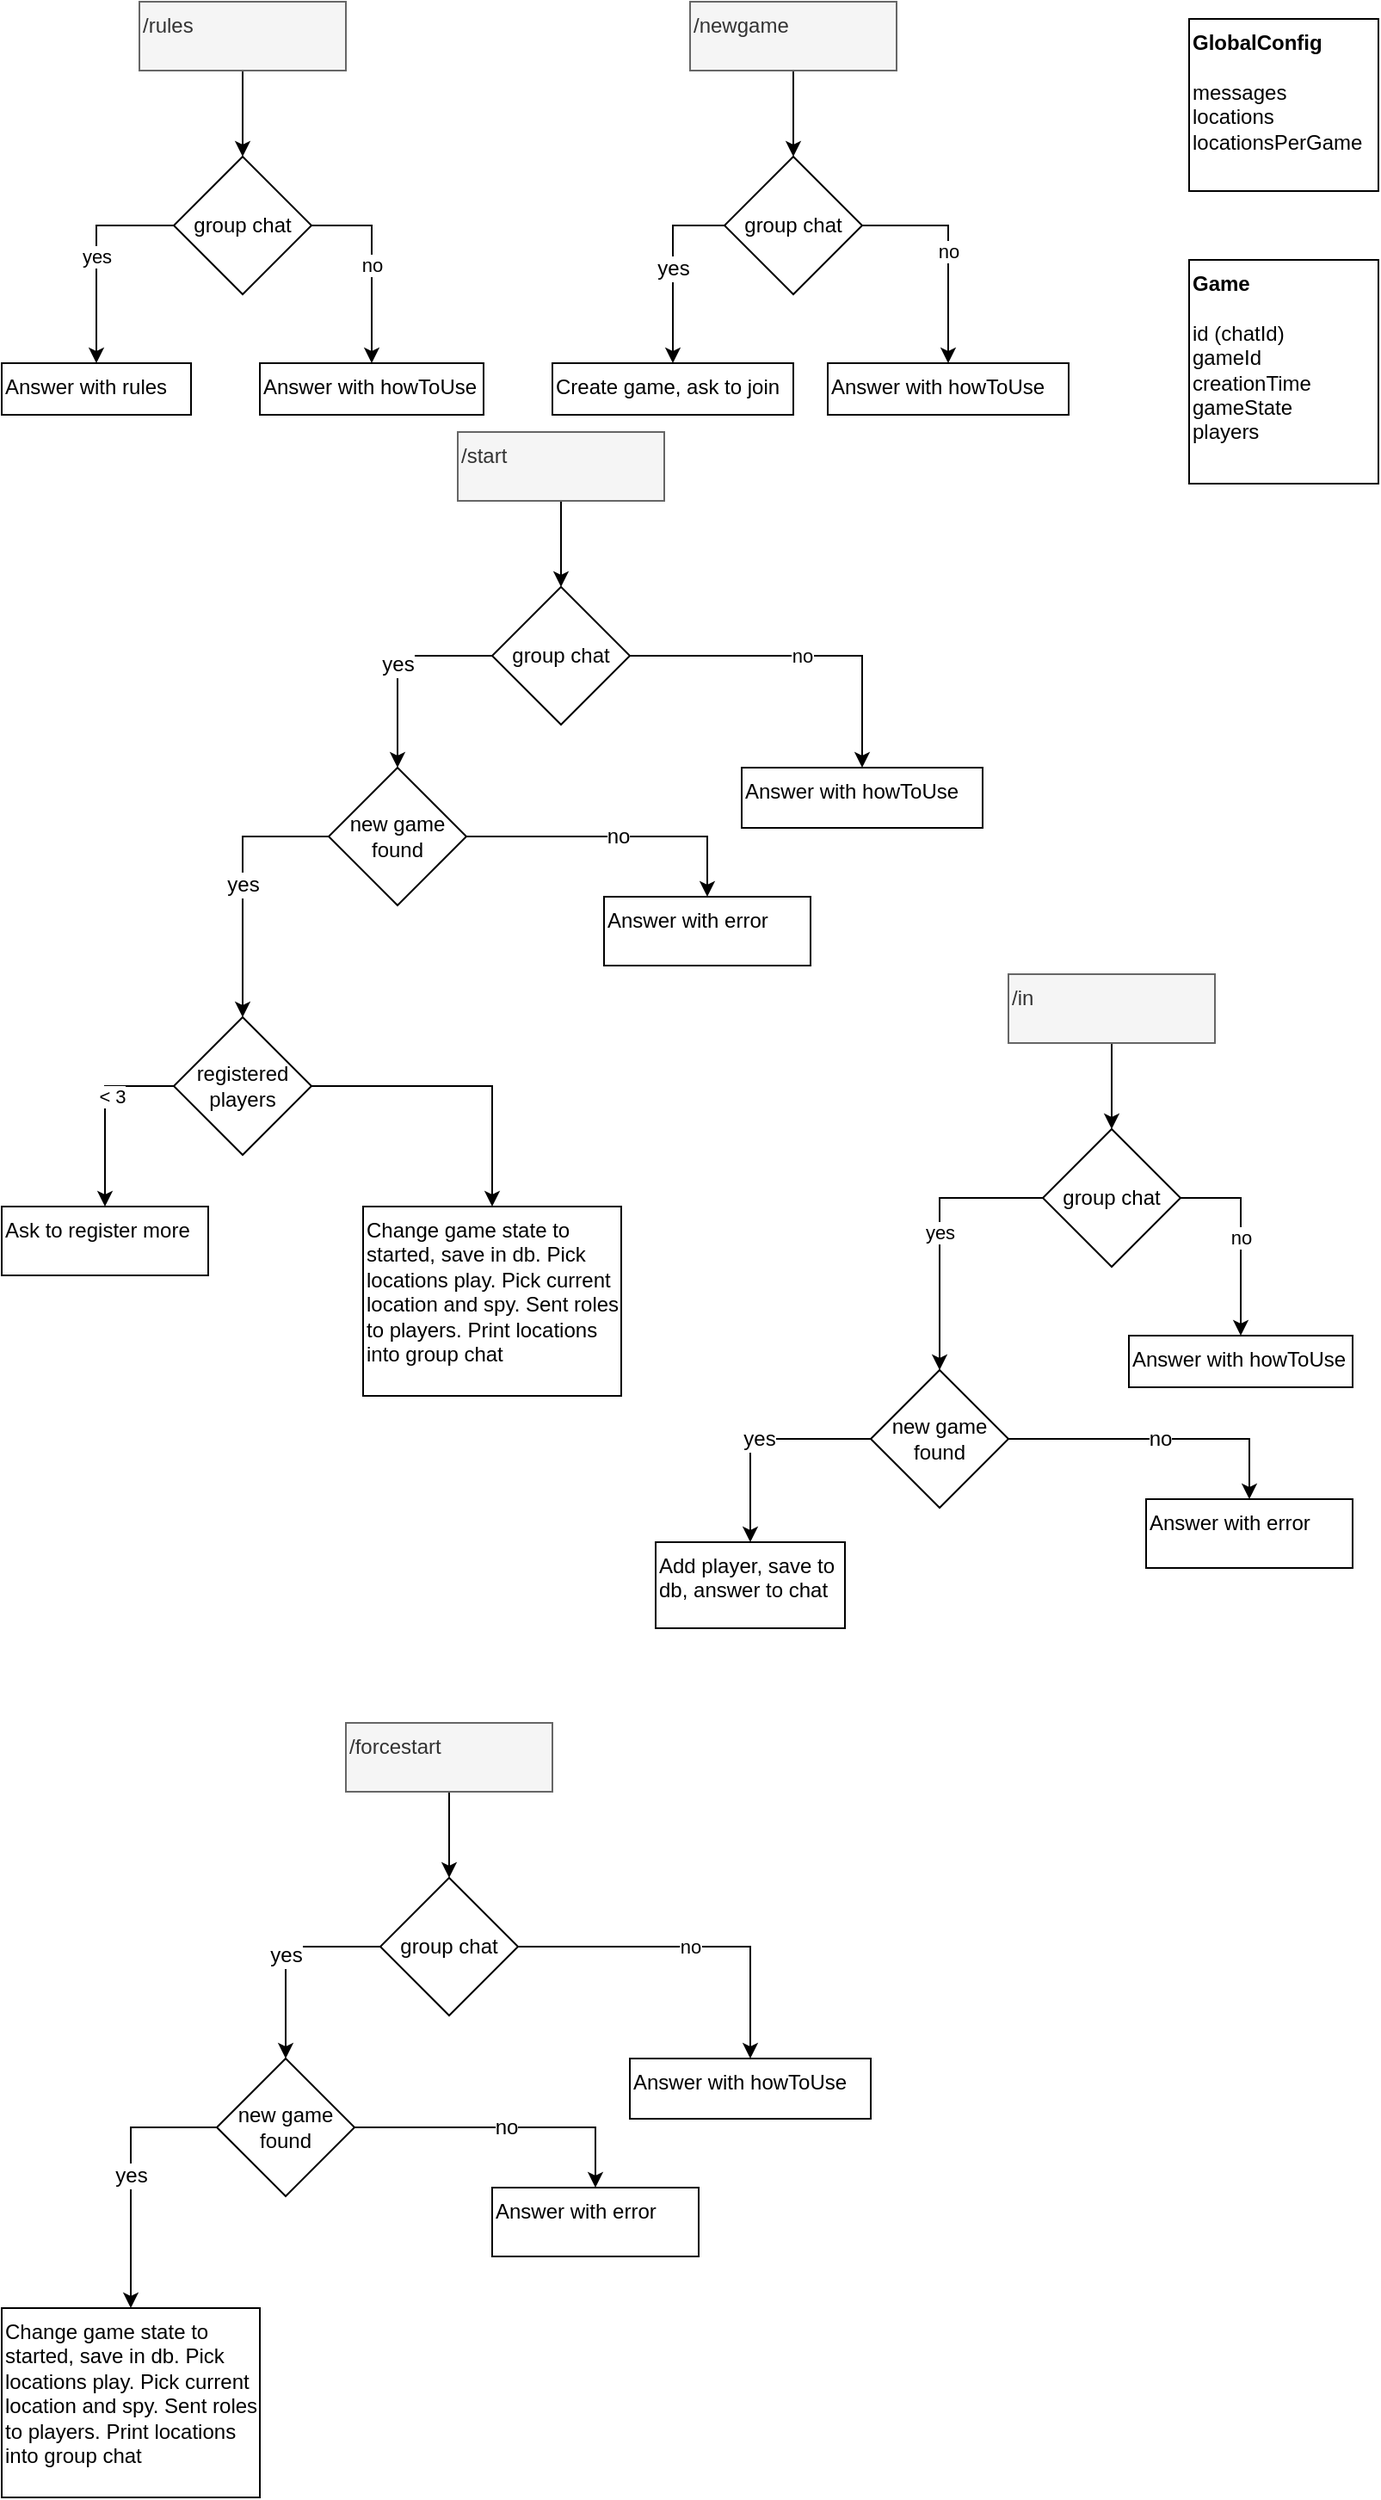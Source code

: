 <mxfile version="15.7.3" type="device" pages="2"><diagram id="-h2Nzx8fzw9hJgHZPC10" name="flows"><mxGraphModel dx="1422" dy="857" grid="1" gridSize="10" guides="1" tooltips="1" connect="1" arrows="1" fold="1" page="1" pageScale="1" pageWidth="827" pageHeight="1169" math="0" shadow="0"><root><mxCell id="0"/><mxCell id="1" parent="0"/><mxCell id="kr_20Z7jiXfzJLcLaK5S-1" value="&lt;b&gt;GlobalConfig&lt;/b&gt;&lt;br&gt;&lt;br&gt;messages&lt;br&gt;locations&lt;br&gt;locationsPerGame" style="rounded=0;whiteSpace=wrap;html=1;verticalAlign=top;align=left;" parent="1" vertex="1"><mxGeometry x="700" y="30" width="110" height="100" as="geometry"/></mxCell><mxCell id="kr_20Z7jiXfzJLcLaK5S-13" style="edgeStyle=orthogonalEdgeStyle;rounded=0;orthogonalLoop=1;jettySize=auto;html=1;exitX=0.5;exitY=1;exitDx=0;exitDy=0;entryX=0.5;entryY=0;entryDx=0;entryDy=0;" parent="1" source="kr_20Z7jiXfzJLcLaK5S-4" target="kr_20Z7jiXfzJLcLaK5S-9" edge="1"><mxGeometry relative="1" as="geometry"/></mxCell><mxCell id="kr_20Z7jiXfzJLcLaK5S-4" value="/newgame" style="rounded=0;whiteSpace=wrap;html=1;align=left;verticalAlign=top;fillColor=#f5f5f5;fontColor=#333333;strokeColor=#666666;" parent="1" vertex="1"><mxGeometry x="410" y="20" width="120" height="40" as="geometry"/></mxCell><mxCell id="kr_20Z7jiXfzJLcLaK5S-7" value="Change game state to started, save in db. Pick locations play. Pick current location and spy. Sent roles to players. Print locations into group chat" style="rounded=0;whiteSpace=wrap;html=1;align=left;verticalAlign=top;" parent="1" vertex="1"><mxGeometry x="220" y="720" width="150" height="110" as="geometry"/></mxCell><mxCell id="kr_20Z7jiXfzJLcLaK5S-12" value="no" style="edgeStyle=orthogonalEdgeStyle;rounded=0;orthogonalLoop=1;jettySize=auto;html=1;exitX=1;exitY=0.5;exitDx=0;exitDy=0;entryX=0.5;entryY=0;entryDx=0;entryDy=0;" parent="1" source="kr_20Z7jiXfzJLcLaK5S-9" target="kr_20Z7jiXfzJLcLaK5S-10" edge="1"><mxGeometry relative="1" as="geometry"/></mxCell><mxCell id="IOLPNLa4gOpAJ0fg32Z4-12" value="yes" style="edgeStyle=orthogonalEdgeStyle;rounded=0;orthogonalLoop=1;jettySize=auto;html=1;exitX=0;exitY=0.5;exitDx=0;exitDy=0;entryX=0.5;entryY=0;entryDx=0;entryDy=0;fontSize=12;" parent="1" source="kr_20Z7jiXfzJLcLaK5S-9" target="IOLPNLa4gOpAJ0fg32Z4-15" edge="1"><mxGeometry relative="1" as="geometry"><mxPoint x="400" y="220" as="targetPoint"/></mxGeometry></mxCell><mxCell id="kr_20Z7jiXfzJLcLaK5S-9" value="group chat" style="rhombus;whiteSpace=wrap;html=1;align=center;verticalAlign=middle;" parent="1" vertex="1"><mxGeometry x="430" y="110" width="80" height="80" as="geometry"/></mxCell><mxCell id="kr_20Z7jiXfzJLcLaK5S-10" value="Answer with howToUse" style="rounded=0;whiteSpace=wrap;html=1;align=left;verticalAlign=top;" parent="1" vertex="1"><mxGeometry x="490" y="230" width="140" height="30" as="geometry"/></mxCell><mxCell id="kr_20Z7jiXfzJLcLaK5S-14" value="&lt;b&gt;Game&lt;/b&gt;&lt;br&gt;&lt;br&gt;id (chatId)&lt;br&gt;gameId&lt;br&gt;creationTime&lt;br&gt;gameState&lt;br&gt;players" style="rounded=0;whiteSpace=wrap;html=1;verticalAlign=top;align=left;" parent="1" vertex="1"><mxGeometry x="700" y="170" width="110" height="130" as="geometry"/></mxCell><mxCell id="cThbGgiktZZL9fTYzvK0-15" style="edgeStyle=orthogonalEdgeStyle;rounded=0;orthogonalLoop=1;jettySize=auto;html=1;exitX=0.5;exitY=1;exitDx=0;exitDy=0;entryX=0.5;entryY=0;entryDx=0;entryDy=0;" parent="1" source="cThbGgiktZZL9fTYzvK0-2" target="cThbGgiktZZL9fTYzvK0-14" edge="1"><mxGeometry relative="1" as="geometry"/></mxCell><mxCell id="cThbGgiktZZL9fTYzvK0-2" value="/start" style="rounded=0;whiteSpace=wrap;html=1;align=left;verticalAlign=top;fillColor=#f5f5f5;fontColor=#333333;strokeColor=#666666;" parent="1" vertex="1"><mxGeometry x="275" y="270" width="120" height="40" as="geometry"/></mxCell><mxCell id="cThbGgiktZZL9fTYzvK0-5" style="edgeStyle=orthogonalEdgeStyle;rounded=0;orthogonalLoop=1;jettySize=auto;html=1;exitX=0;exitY=0.5;exitDx=0;exitDy=0;" parent="1" source="cThbGgiktZZL9fTYzvK0-3" target="cThbGgiktZZL9fTYzvK0-4" edge="1"><mxGeometry relative="1" as="geometry"/></mxCell><mxCell id="cThbGgiktZZL9fTYzvK0-6" value="&amp;lt; 3" style="edgeLabel;html=1;align=center;verticalAlign=middle;resizable=0;points=[];" parent="cThbGgiktZZL9fTYzvK0-5" vertex="1" connectable="0"><mxGeometry x="-0.164" y="4" relative="1" as="geometry"><mxPoint as="offset"/></mxGeometry></mxCell><mxCell id="cThbGgiktZZL9fTYzvK0-8" style="edgeStyle=orthogonalEdgeStyle;rounded=0;orthogonalLoop=1;jettySize=auto;html=1;exitX=1;exitY=0.5;exitDx=0;exitDy=0;entryX=0.5;entryY=0;entryDx=0;entryDy=0;" parent="1" source="cThbGgiktZZL9fTYzvK0-3" target="kr_20Z7jiXfzJLcLaK5S-7" edge="1"><mxGeometry relative="1" as="geometry"/></mxCell><mxCell id="cThbGgiktZZL9fTYzvK0-3" value="registered players" style="rhombus;whiteSpace=wrap;html=1;align=center;verticalAlign=middle;" parent="1" vertex="1"><mxGeometry x="110" y="610" width="80" height="80" as="geometry"/></mxCell><mxCell id="cThbGgiktZZL9fTYzvK0-4" value="Ask to register more" style="rounded=0;whiteSpace=wrap;html=1;align=left;verticalAlign=top;" parent="1" vertex="1"><mxGeometry x="10" y="720" width="120" height="40" as="geometry"/></mxCell><mxCell id="cThbGgiktZZL9fTYzvK0-13" value="no" style="edgeStyle=orthogonalEdgeStyle;rounded=0;orthogonalLoop=1;jettySize=auto;html=1;exitX=1;exitY=0.5;exitDx=0;exitDy=0;" parent="1" source="cThbGgiktZZL9fTYzvK0-14" target="cThbGgiktZZL9fTYzvK0-16" edge="1"><mxGeometry relative="1" as="geometry"><mxPoint x="415" y="480" as="targetPoint"/></mxGeometry></mxCell><mxCell id="IOLPNLa4gOpAJ0fg32Z4-19" value="yes" style="edgeStyle=orthogonalEdgeStyle;rounded=0;orthogonalLoop=1;jettySize=auto;html=1;exitX=0;exitY=0.5;exitDx=0;exitDy=0;entryX=0.5;entryY=0;entryDx=0;entryDy=0;fontSize=12;" parent="1" source="cThbGgiktZZL9fTYzvK0-14" target="IOLPNLa4gOpAJ0fg32Z4-18" edge="1"><mxGeometry relative="1" as="geometry"/></mxCell><mxCell id="cThbGgiktZZL9fTYzvK0-14" value="group chat" style="rhombus;whiteSpace=wrap;html=1;align=center;verticalAlign=middle;" parent="1" vertex="1"><mxGeometry x="295" y="360" width="80" height="80" as="geometry"/></mxCell><mxCell id="cThbGgiktZZL9fTYzvK0-16" value="Answer with howToUse" style="rounded=0;whiteSpace=wrap;html=1;align=left;verticalAlign=top;" parent="1" vertex="1"><mxGeometry x="440" y="465" width="140" height="35" as="geometry"/></mxCell><mxCell id="IOLPNLa4gOpAJ0fg32Z4-4" style="edgeStyle=orthogonalEdgeStyle;rounded=0;orthogonalLoop=1;jettySize=auto;html=1;exitX=0.5;exitY=1;exitDx=0;exitDy=0;entryX=0.5;entryY=0;entryDx=0;entryDy=0;" parent="1" source="IOLPNLa4gOpAJ0fg32Z4-5" target="IOLPNLa4gOpAJ0fg32Z4-8" edge="1"><mxGeometry relative="1" as="geometry"/></mxCell><mxCell id="IOLPNLa4gOpAJ0fg32Z4-5" value="/rules" style="rounded=0;whiteSpace=wrap;html=1;align=left;verticalAlign=top;fillColor=#f5f5f5;fontColor=#333333;strokeColor=#666666;" parent="1" vertex="1"><mxGeometry x="90" y="20" width="120" height="40" as="geometry"/></mxCell><mxCell id="IOLPNLa4gOpAJ0fg32Z4-6" value="yes" style="edgeStyle=orthogonalEdgeStyle;rounded=0;orthogonalLoop=1;jettySize=auto;html=1;exitX=0;exitY=0.5;exitDx=0;exitDy=0;entryX=0.5;entryY=0;entryDx=0;entryDy=0;entryPerimeter=0;" parent="1" source="IOLPNLa4gOpAJ0fg32Z4-8" target="IOLPNLa4gOpAJ0fg32Z4-10" edge="1"><mxGeometry relative="1" as="geometry"><mxPoint x="70" y="300" as="targetPoint"/></mxGeometry></mxCell><mxCell id="IOLPNLa4gOpAJ0fg32Z4-7" value="no" style="edgeStyle=orthogonalEdgeStyle;rounded=0;orthogonalLoop=1;jettySize=auto;html=1;exitX=1;exitY=0.5;exitDx=0;exitDy=0;entryX=0.5;entryY=0;entryDx=0;entryDy=0;" parent="1" source="IOLPNLa4gOpAJ0fg32Z4-8" target="IOLPNLa4gOpAJ0fg32Z4-9" edge="1"><mxGeometry relative="1" as="geometry"/></mxCell><mxCell id="IOLPNLa4gOpAJ0fg32Z4-8" value="group chat" style="rhombus;whiteSpace=wrap;html=1;align=center;verticalAlign=middle;" parent="1" vertex="1"><mxGeometry x="110" y="110" width="80" height="80" as="geometry"/></mxCell><mxCell id="IOLPNLa4gOpAJ0fg32Z4-9" value="Answer with howToUse" style="rounded=0;whiteSpace=wrap;html=1;align=left;verticalAlign=top;" parent="1" vertex="1"><mxGeometry x="160" y="230" width="130" height="30" as="geometry"/></mxCell><mxCell id="IOLPNLa4gOpAJ0fg32Z4-10" value="Answer with rules" style="rounded=0;whiteSpace=wrap;html=1;align=left;verticalAlign=top;" parent="1" vertex="1"><mxGeometry x="10" y="230" width="110" height="30" as="geometry"/></mxCell><mxCell id="IOLPNLa4gOpAJ0fg32Z4-15" value="Create game, ask to join" style="rounded=0;whiteSpace=wrap;html=1;align=left;verticalAlign=top;" parent="1" vertex="1"><mxGeometry x="330" y="230" width="140" height="30" as="geometry"/></mxCell><mxCell id="IOLPNLa4gOpAJ0fg32Z4-21" value="no" style="edgeStyle=orthogonalEdgeStyle;rounded=0;orthogonalLoop=1;jettySize=auto;html=1;exitX=1;exitY=0.5;exitDx=0;exitDy=0;entryX=0.5;entryY=0;entryDx=0;entryDy=0;fontSize=12;" parent="1" source="IOLPNLa4gOpAJ0fg32Z4-18" target="IOLPNLa4gOpAJ0fg32Z4-20" edge="1"><mxGeometry relative="1" as="geometry"/></mxCell><mxCell id="IOLPNLa4gOpAJ0fg32Z4-23" value="yes" style="edgeStyle=orthogonalEdgeStyle;rounded=0;orthogonalLoop=1;jettySize=auto;html=1;exitX=0;exitY=0.5;exitDx=0;exitDy=0;fontSize=12;" parent="1" source="IOLPNLa4gOpAJ0fg32Z4-18" target="cThbGgiktZZL9fTYzvK0-3" edge="1"><mxGeometry relative="1" as="geometry"/></mxCell><mxCell id="IOLPNLa4gOpAJ0fg32Z4-18" value="new game found" style="rhombus;whiteSpace=wrap;html=1;align=center;verticalAlign=middle;" parent="1" vertex="1"><mxGeometry x="200" y="465" width="80" height="80" as="geometry"/></mxCell><mxCell id="IOLPNLa4gOpAJ0fg32Z4-20" value="Answer with error" style="rounded=0;whiteSpace=wrap;html=1;align=left;verticalAlign=top;" parent="1" vertex="1"><mxGeometry x="360" y="540" width="120" height="40" as="geometry"/></mxCell><mxCell id="IOLPNLa4gOpAJ0fg32Z4-24" style="edgeStyle=orthogonalEdgeStyle;rounded=0;orthogonalLoop=1;jettySize=auto;html=1;exitX=0.5;exitY=1;exitDx=0;exitDy=0;entryX=0.5;entryY=0;entryDx=0;entryDy=0;" parent="1" source="IOLPNLa4gOpAJ0fg32Z4-25" target="IOLPNLa4gOpAJ0fg32Z4-28" edge="1"><mxGeometry relative="1" as="geometry"/></mxCell><mxCell id="IOLPNLa4gOpAJ0fg32Z4-25" value="/in" style="rounded=0;whiteSpace=wrap;html=1;align=left;verticalAlign=top;fillColor=#f5f5f5;fontColor=#333333;strokeColor=#666666;" parent="1" vertex="1"><mxGeometry x="595" y="585" width="120" height="40" as="geometry"/></mxCell><mxCell id="IOLPNLa4gOpAJ0fg32Z4-26" value="yes" style="edgeStyle=orthogonalEdgeStyle;rounded=0;orthogonalLoop=1;jettySize=auto;html=1;exitX=0;exitY=0.5;exitDx=0;exitDy=0;entryX=0.5;entryY=0;entryDx=0;entryDy=0;" parent="1" source="IOLPNLa4gOpAJ0fg32Z4-28" target="IOLPNLa4gOpAJ0fg32Z4-33" edge="1"><mxGeometry relative="1" as="geometry"><mxPoint x="555" y="765" as="targetPoint"/></mxGeometry></mxCell><mxCell id="IOLPNLa4gOpAJ0fg32Z4-27" value="no" style="edgeStyle=orthogonalEdgeStyle;rounded=0;orthogonalLoop=1;jettySize=auto;html=1;exitX=1;exitY=0.5;exitDx=0;exitDy=0;entryX=0.5;entryY=0;entryDx=0;entryDy=0;" parent="1" source="IOLPNLa4gOpAJ0fg32Z4-28" target="IOLPNLa4gOpAJ0fg32Z4-29" edge="1"><mxGeometry relative="1" as="geometry"/></mxCell><mxCell id="IOLPNLa4gOpAJ0fg32Z4-28" value="group chat" style="rhombus;whiteSpace=wrap;html=1;align=center;verticalAlign=middle;" parent="1" vertex="1"><mxGeometry x="615" y="675" width="80" height="80" as="geometry"/></mxCell><mxCell id="IOLPNLa4gOpAJ0fg32Z4-29" value="Answer with howToUse" style="rounded=0;whiteSpace=wrap;html=1;align=left;verticalAlign=top;" parent="1" vertex="1"><mxGeometry x="665" y="795" width="130" height="30" as="geometry"/></mxCell><mxCell id="IOLPNLa4gOpAJ0fg32Z4-30" value="Add player, save to db, answer to chat" style="rounded=0;whiteSpace=wrap;html=1;align=left;verticalAlign=top;" parent="1" vertex="1"><mxGeometry x="390" y="915" width="110" height="50" as="geometry"/></mxCell><mxCell id="IOLPNLa4gOpAJ0fg32Z4-31" value="no" style="edgeStyle=orthogonalEdgeStyle;rounded=0;orthogonalLoop=1;jettySize=auto;html=1;exitX=1;exitY=0.5;exitDx=0;exitDy=0;entryX=0.5;entryY=0;entryDx=0;entryDy=0;fontSize=12;" parent="1" source="IOLPNLa4gOpAJ0fg32Z4-33" target="IOLPNLa4gOpAJ0fg32Z4-34" edge="1"><mxGeometry relative="1" as="geometry"/></mxCell><mxCell id="IOLPNLa4gOpAJ0fg32Z4-32" value="yes" style="edgeStyle=orthogonalEdgeStyle;rounded=0;orthogonalLoop=1;jettySize=auto;html=1;exitX=0;exitY=0.5;exitDx=0;exitDy=0;fontSize=12;entryX=0.5;entryY=0;entryDx=0;entryDy=0;" parent="1" source="IOLPNLa4gOpAJ0fg32Z4-33" target="IOLPNLa4gOpAJ0fg32Z4-30" edge="1"><mxGeometry relative="1" as="geometry"><mxPoint x="465" y="925" as="targetPoint"/></mxGeometry></mxCell><mxCell id="IOLPNLa4gOpAJ0fg32Z4-33" value="new game found" style="rhombus;whiteSpace=wrap;html=1;align=center;verticalAlign=middle;" parent="1" vertex="1"><mxGeometry x="515" y="815" width="80" height="80" as="geometry"/></mxCell><mxCell id="IOLPNLa4gOpAJ0fg32Z4-34" value="Answer with error" style="rounded=0;whiteSpace=wrap;html=1;align=left;verticalAlign=top;" parent="1" vertex="1"><mxGeometry x="675" y="890" width="120" height="40" as="geometry"/></mxCell><mxCell id="0I0zlngQwOHXF4DeH6pk-1" value="Change game state to started, save in db. Pick locations play. Pick current location and spy. Sent roles to players. Print locations into group chat" style="rounded=0;whiteSpace=wrap;html=1;align=left;verticalAlign=top;" parent="1" vertex="1"><mxGeometry x="10" y="1360" width="150" height="110" as="geometry"/></mxCell><mxCell id="0I0zlngQwOHXF4DeH6pk-2" style="edgeStyle=orthogonalEdgeStyle;rounded=0;orthogonalLoop=1;jettySize=auto;html=1;exitX=0.5;exitY=1;exitDx=0;exitDy=0;entryX=0.5;entryY=0;entryDx=0;entryDy=0;" parent="1" source="0I0zlngQwOHXF4DeH6pk-3" target="0I0zlngQwOHXF4DeH6pk-11" edge="1"><mxGeometry relative="1" as="geometry"/></mxCell><mxCell id="0I0zlngQwOHXF4DeH6pk-3" value="/forcestart" style="rounded=0;whiteSpace=wrap;html=1;align=left;verticalAlign=top;fillColor=#f5f5f5;fontColor=#333333;strokeColor=#666666;" parent="1" vertex="1"><mxGeometry x="210" y="1020" width="120" height="40" as="geometry"/></mxCell><mxCell id="0I0zlngQwOHXF4DeH6pk-9" value="no" style="edgeStyle=orthogonalEdgeStyle;rounded=0;orthogonalLoop=1;jettySize=auto;html=1;exitX=1;exitY=0.5;exitDx=0;exitDy=0;" parent="1" source="0I0zlngQwOHXF4DeH6pk-11" target="0I0zlngQwOHXF4DeH6pk-12" edge="1"><mxGeometry relative="1" as="geometry"><mxPoint x="350" y="1230" as="targetPoint"/></mxGeometry></mxCell><mxCell id="0I0zlngQwOHXF4DeH6pk-10" value="yes" style="edgeStyle=orthogonalEdgeStyle;rounded=0;orthogonalLoop=1;jettySize=auto;html=1;exitX=0;exitY=0.5;exitDx=0;exitDy=0;entryX=0.5;entryY=0;entryDx=0;entryDy=0;fontSize=12;" parent="1" source="0I0zlngQwOHXF4DeH6pk-11" target="0I0zlngQwOHXF4DeH6pk-15" edge="1"><mxGeometry relative="1" as="geometry"/></mxCell><mxCell id="0I0zlngQwOHXF4DeH6pk-11" value="group chat" style="rhombus;whiteSpace=wrap;html=1;align=center;verticalAlign=middle;" parent="1" vertex="1"><mxGeometry x="230" y="1110" width="80" height="80" as="geometry"/></mxCell><mxCell id="0I0zlngQwOHXF4DeH6pk-12" value="Answer with howToUse" style="rounded=0;whiteSpace=wrap;html=1;align=left;verticalAlign=top;" parent="1" vertex="1"><mxGeometry x="375" y="1215" width="140" height="35" as="geometry"/></mxCell><mxCell id="0I0zlngQwOHXF4DeH6pk-13" value="no" style="edgeStyle=orthogonalEdgeStyle;rounded=0;orthogonalLoop=1;jettySize=auto;html=1;exitX=1;exitY=0.5;exitDx=0;exitDy=0;entryX=0.5;entryY=0;entryDx=0;entryDy=0;fontSize=12;" parent="1" source="0I0zlngQwOHXF4DeH6pk-15" target="0I0zlngQwOHXF4DeH6pk-16" edge="1"><mxGeometry relative="1" as="geometry"/></mxCell><mxCell id="0I0zlngQwOHXF4DeH6pk-14" value="yes" style="edgeStyle=orthogonalEdgeStyle;rounded=0;orthogonalLoop=1;jettySize=auto;html=1;exitX=0;exitY=0.5;exitDx=0;exitDy=0;fontSize=12;entryX=0.5;entryY=0;entryDx=0;entryDy=0;" parent="1" source="0I0zlngQwOHXF4DeH6pk-15" target="0I0zlngQwOHXF4DeH6pk-1" edge="1"><mxGeometry relative="1" as="geometry"><mxPoint x="85" y="1360" as="targetPoint"/></mxGeometry></mxCell><mxCell id="0I0zlngQwOHXF4DeH6pk-15" value="new game found" style="rhombus;whiteSpace=wrap;html=1;align=center;verticalAlign=middle;" parent="1" vertex="1"><mxGeometry x="135" y="1215" width="80" height="80" as="geometry"/></mxCell><mxCell id="0I0zlngQwOHXF4DeH6pk-16" value="Answer with error" style="rounded=0;whiteSpace=wrap;html=1;align=left;verticalAlign=top;" parent="1" vertex="1"><mxGeometry x="295" y="1290" width="120" height="40" as="geometry"/></mxCell></root></mxGraphModel></diagram><diagram id="JARaqmrheYZ5cu_7LT0G" name="overview"><mxGraphModel dx="1422" dy="857" grid="1" gridSize="10" guides="1" tooltips="1" connect="1" arrows="1" fold="1" page="1" pageScale="1" pageWidth="827" pageHeight="1169" math="0" shadow="0"><root><mxCell id="YdJ4FH0j65yQus0kIZiq-0"/><mxCell id="YdJ4FH0j65yQus0kIZiq-1" parent="YdJ4FH0j65yQus0kIZiq-0"/><mxCell id="YdJ4FH0j65yQus0kIZiq-5" value="GCP" style="rounded=0;whiteSpace=wrap;html=1;align=left;verticalAlign=top;fillColor=#f5f5f5;fontColor=#333333;strokeColor=#666666;" vertex="1" parent="YdJ4FH0j65yQus0kIZiq-1"><mxGeometry x="290" y="20" width="420" height="200" as="geometry"/></mxCell><mxCell id="YdJ4FH0j65yQus0kIZiq-8" style="edgeStyle=orthogonalEdgeStyle;rounded=0;orthogonalLoop=1;jettySize=auto;html=1;exitX=1;exitY=0.5;exitDx=0;exitDy=0;entryX=0;entryY=0.5;entryDx=0;entryDy=0;entryPerimeter=0;" edge="1" parent="YdJ4FH0j65yQus0kIZiq-1" source="YdJ4FH0j65yQus0kIZiq-2" target="YdJ4FH0j65yQus0kIZiq-7"><mxGeometry relative="1" as="geometry"/></mxCell><mxCell id="YdJ4FH0j65yQus0kIZiq-2" value="spyfall-bot" style="rounded=0;whiteSpace=wrap;html=1;" vertex="1" parent="YdJ4FH0j65yQus0kIZiq-1"><mxGeometry x="370" y="90" width="120" height="60" as="geometry"/></mxCell><mxCell id="YdJ4FH0j65yQus0kIZiq-4" value="http" style="edgeStyle=orthogonalEdgeStyle;rounded=0;orthogonalLoop=1;jettySize=auto;html=1;exitX=1;exitY=0.5;exitDx=0;exitDy=0;" edge="1" parent="YdJ4FH0j65yQus0kIZiq-1" source="YdJ4FH0j65yQus0kIZiq-3" target="YdJ4FH0j65yQus0kIZiq-2"><mxGeometry relative="1" as="geometry"/></mxCell><mxCell id="YdJ4FH0j65yQus0kIZiq-3" value="Telegram" style="rounded=0;whiteSpace=wrap;html=1;" vertex="1" parent="YdJ4FH0j65yQus0kIZiq-1"><mxGeometry x="60" y="90" width="120" height="60" as="geometry"/></mxCell><mxCell id="YdJ4FH0j65yQus0kIZiq-6" value="Cloud Functions" style="text;html=1;strokeColor=none;fillColor=none;align=center;verticalAlign=middle;whiteSpace=wrap;rounded=0;" vertex="1" parent="YdJ4FH0j65yQus0kIZiq-1"><mxGeometry x="384" y="50" width="96" height="30" as="geometry"/></mxCell><mxCell id="YdJ4FH0j65yQus0kIZiq-7" value="Datastore" style="shape=cylinder3;whiteSpace=wrap;html=1;boundedLbl=1;backgroundOutline=1;size=15;align=left;verticalAlign=top;" vertex="1" parent="YdJ4FH0j65yQus0kIZiq-1"><mxGeometry x="560" y="80" width="60" height="80" as="geometry"/></mxCell></root></mxGraphModel></diagram></mxfile>